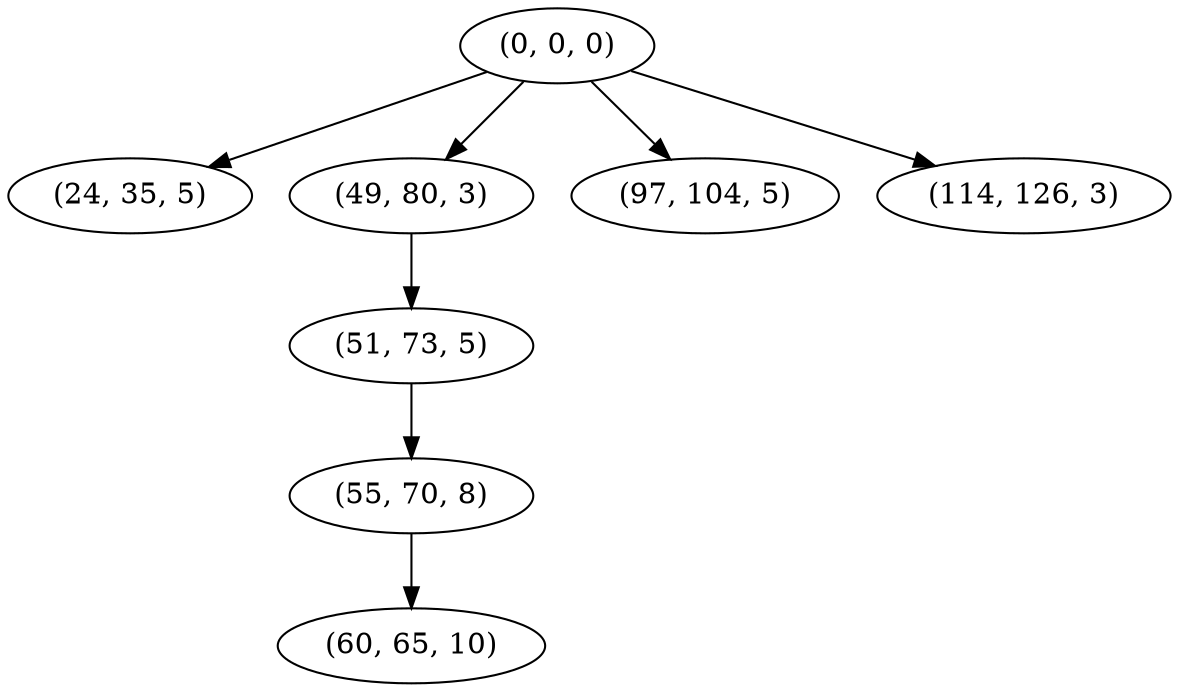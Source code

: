 digraph tree {
    "(0, 0, 0)";
    "(24, 35, 5)";
    "(49, 80, 3)";
    "(51, 73, 5)";
    "(55, 70, 8)";
    "(60, 65, 10)";
    "(97, 104, 5)";
    "(114, 126, 3)";
    "(0, 0, 0)" -> "(24, 35, 5)";
    "(0, 0, 0)" -> "(49, 80, 3)";
    "(0, 0, 0)" -> "(97, 104, 5)";
    "(0, 0, 0)" -> "(114, 126, 3)";
    "(49, 80, 3)" -> "(51, 73, 5)";
    "(51, 73, 5)" -> "(55, 70, 8)";
    "(55, 70, 8)" -> "(60, 65, 10)";
}
